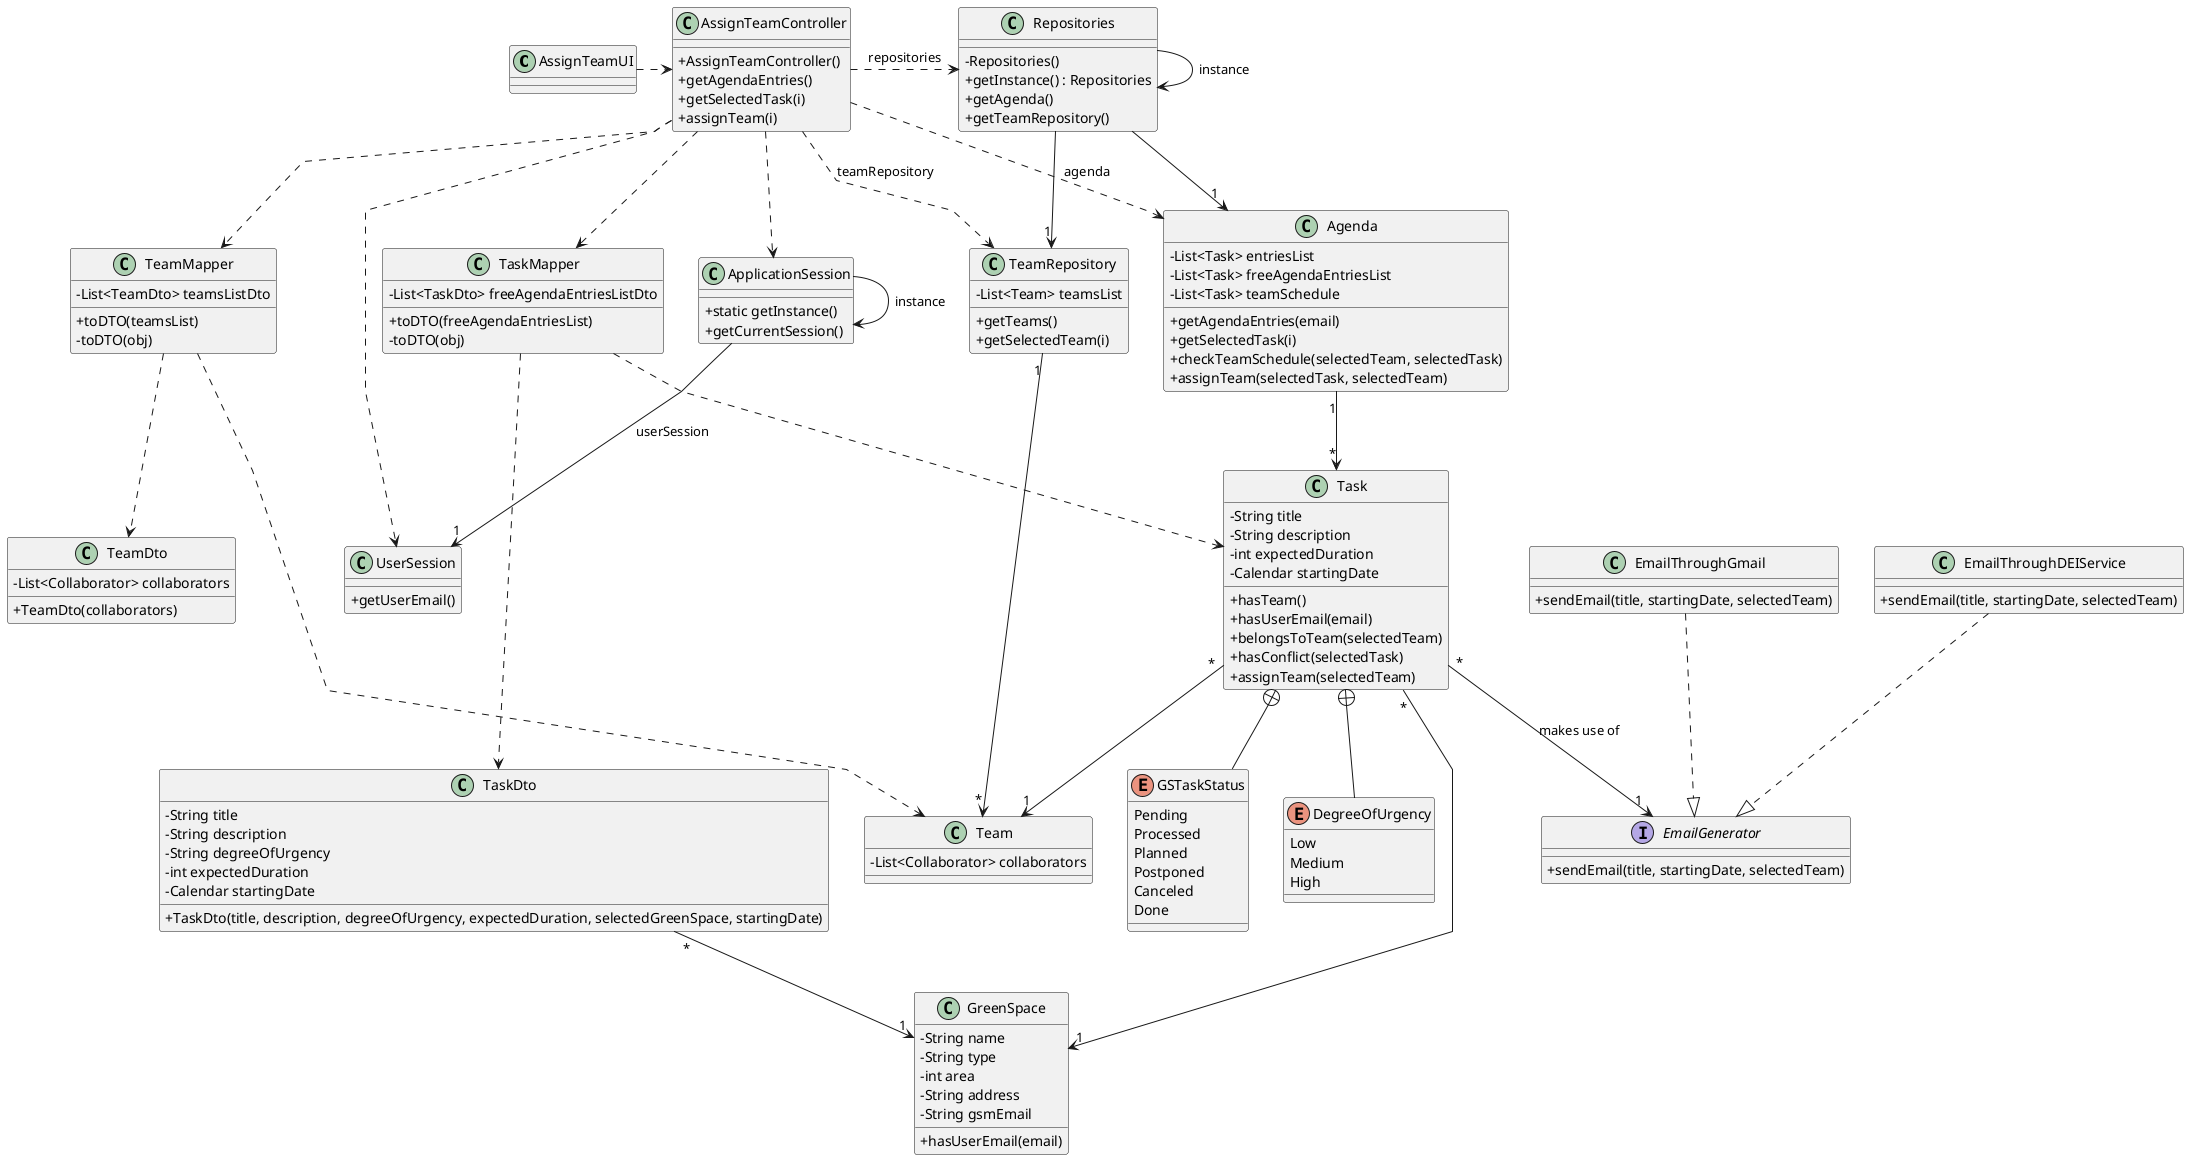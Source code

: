 @startuml
'skinparam monochrome true
skinparam packageStyle rectangle
skinparam shadowing false
skinparam linetype polyline
'skinparam linetype orto

skinparam classAttributeIconSize 0

'left to right direction

class AssignTeamUI
{

}

class AssignTeamController
{
    + AssignTeamController()
    + getAgendaEntries()
    + getSelectedTask(i)
    + assignTeam(i)
}

class ApplicationSession
{
    + static getInstance()
    + getCurrentSession()
}

class Repositories
{
    - Repositories()
    + getInstance() : Repositories
    + getAgenda()
    + getTeamRepository()
}

class UserSession
{
    + getUserEmail()
}

class Agenda
{
    - List<Task> entriesList
    - List<Task> freeAgendaEntriesList
    - List<Task> teamSchedule
    + getAgendaEntries(email)
    + getSelectedTask(i)
    + checkTeamSchedule(selectedTeam, selectedTask)
    + assignTeam(selectedTask, selectedTeam)
}

class TaskMapper
{
    - List<TaskDto> freeAgendaEntriesListDto
    + toDTO(freeAgendaEntriesList)
    - toDTO(obj)
}

class TaskDto
{
    - String title
    - String description
    - String degreeOfUrgency
    - int expectedDuration
    - Calendar startingDate
    + TaskDto(title, description, degreeOfUrgency, expectedDuration, selectedGreenSpace, startingDate)
}

class Task
{
    - String title
    - String description
    - int expectedDuration
    - Calendar startingDate
    + hasTeam()
    + hasUserEmail(email)
    + belongsToTeam(selectedTeam)
    + hasConflict(selectedTask)
    + assignTeam(selectedTeam)
}

enum DegreeOfUrgency
{
    Low
    Medium
    High
}

enum GSTaskStatus
{
    Pending
    Processed
    Planned
    Postponed
    Canceled
    Done
}

class TeamRepository
{
    - List<Team> teamsList
    + getTeams()
    + getSelectedTeam(i)
}

class TeamMapper
{
    - List<TeamDto> teamsListDto
    + toDTO(teamsList)
    - toDTO(obj)
}

class TeamDto
{
    - List<Collaborator> collaborators
    + TeamDto(collaborators)
}

class Team
{
    - List<Collaborator> collaborators
}

class GreenSpace
{
    - String name
    - String type
    - int area
    - String address
    - String gsmEmail
    + hasUserEmail(email)
}

interface EmailGenerator
{
    + sendEmail(title, startingDate, selectedTeam)
}

class EmailThroughGmail
{
    + sendEmail(title, startingDate, selectedTeam)
}

class EmailThroughDEIService
{
    + sendEmail(title, startingDate, selectedTeam)
}

Task +-- DegreeOfUrgency
Task +-- GSTaskStatus

Repositories -> Repositories : instance
ApplicationSession -> ApplicationSession : instance

AssignTeamUI .> AssignTeamController

AssignTeamController .> Repositories : repositories

Repositories --> "1" TeamRepository
Repositories --> "1" Agenda

AssignTeamController ..> ApplicationSession
AssignTeamController ..> UserSession
ApplicationSession --> "1" UserSession : userSession
AssignTeamController ..> Agenda : agenda
AssignTeamController ..> TeamRepository : teamRepository
AssignTeamController ..> TaskMapper
AssignTeamController ..> TeamMapper

Agenda "1" --> "*" Task
TeamRepository "1" ---> "*" Team

TaskMapper ...> TaskDto
TaskMapper ..> Task

Task "*" --> "1" GreenSpace
TaskDto "*" --> "1" GreenSpace

TeamMapper ..> TeamDto
TeamMapper ..> Team

Task "*" --> "1" Team

Task "*" --> "1" EmailGenerator : makes use of

EmailThroughGmail ..|> EmailGenerator
EmailThroughDEIService ..|> EmailGenerator

@enduml